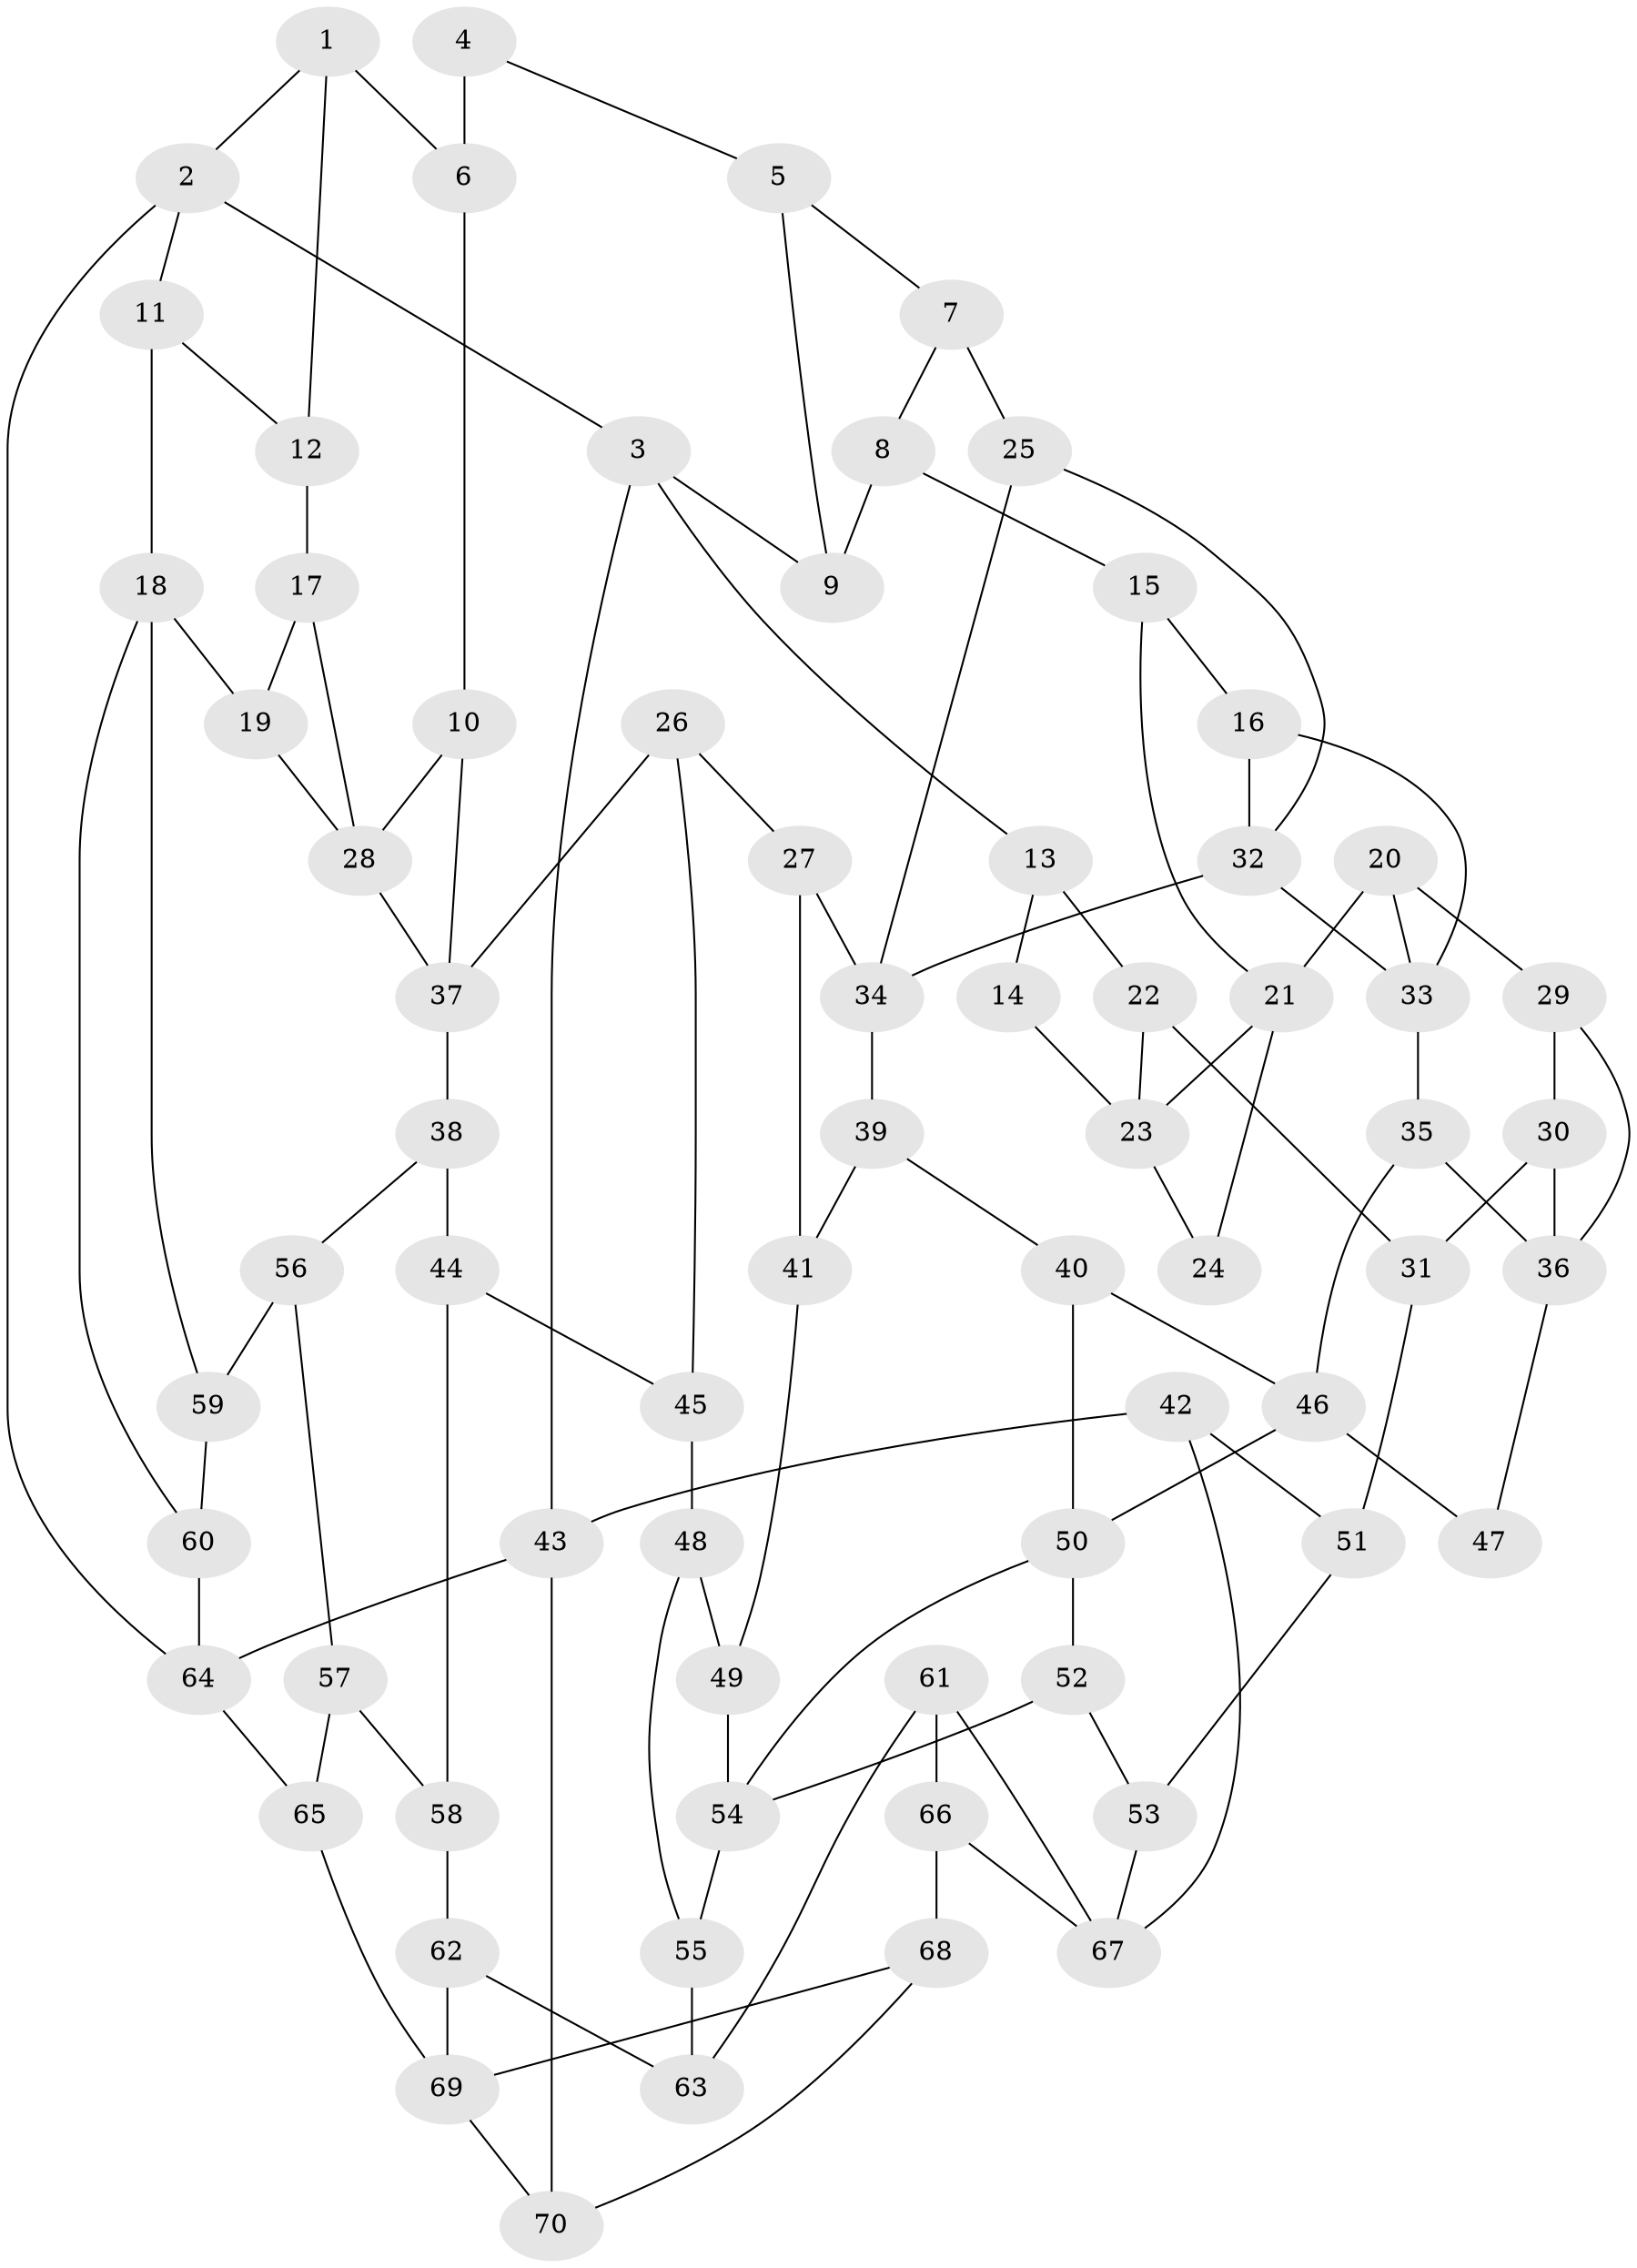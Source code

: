 // original degree distribution, {3: 0.05, 4: 0.24, 6: 0.28, 5: 0.43}
// Generated by graph-tools (version 1.1) at 2025/38/03/04/25 23:38:32]
// undirected, 70 vertices, 112 edges
graph export_dot {
  node [color=gray90,style=filled];
  1;
  2;
  3;
  4;
  5;
  6;
  7;
  8;
  9;
  10;
  11;
  12;
  13;
  14;
  15;
  16;
  17;
  18;
  19;
  20;
  21;
  22;
  23;
  24;
  25;
  26;
  27;
  28;
  29;
  30;
  31;
  32;
  33;
  34;
  35;
  36;
  37;
  38;
  39;
  40;
  41;
  42;
  43;
  44;
  45;
  46;
  47;
  48;
  49;
  50;
  51;
  52;
  53;
  54;
  55;
  56;
  57;
  58;
  59;
  60;
  61;
  62;
  63;
  64;
  65;
  66;
  67;
  68;
  69;
  70;
  1 -- 2 [weight=1.0];
  1 -- 6 [weight=1.0];
  1 -- 12 [weight=1.0];
  2 -- 3 [weight=1.0];
  2 -- 11 [weight=1.0];
  2 -- 64 [weight=1.0];
  3 -- 9 [weight=1.0];
  3 -- 13 [weight=1.0];
  3 -- 43 [weight=1.0];
  4 -- 5 [weight=1.0];
  4 -- 6 [weight=2.0];
  5 -- 7 [weight=1.0];
  5 -- 9 [weight=1.0];
  6 -- 10 [weight=1.0];
  7 -- 8 [weight=1.0];
  7 -- 25 [weight=2.0];
  8 -- 9 [weight=1.0];
  8 -- 15 [weight=1.0];
  10 -- 28 [weight=1.0];
  10 -- 37 [weight=1.0];
  11 -- 12 [weight=1.0];
  11 -- 18 [weight=1.0];
  12 -- 17 [weight=2.0];
  13 -- 14 [weight=1.0];
  13 -- 22 [weight=1.0];
  14 -- 23 [weight=1.0];
  15 -- 16 [weight=1.0];
  15 -- 21 [weight=1.0];
  16 -- 32 [weight=1.0];
  16 -- 33 [weight=1.0];
  17 -- 19 [weight=1.0];
  17 -- 28 [weight=1.0];
  18 -- 19 [weight=1.0];
  18 -- 59 [weight=1.0];
  18 -- 60 [weight=1.0];
  19 -- 28 [weight=1.0];
  20 -- 21 [weight=1.0];
  20 -- 29 [weight=1.0];
  20 -- 33 [weight=1.0];
  21 -- 23 [weight=1.0];
  21 -- 24 [weight=1.0];
  22 -- 23 [weight=1.0];
  22 -- 31 [weight=1.0];
  23 -- 24 [weight=1.0];
  25 -- 32 [weight=1.0];
  25 -- 34 [weight=1.0];
  26 -- 27 [weight=1.0];
  26 -- 37 [weight=1.0];
  26 -- 45 [weight=1.0];
  27 -- 34 [weight=1.0];
  27 -- 41 [weight=1.0];
  28 -- 37 [weight=1.0];
  29 -- 30 [weight=1.0];
  29 -- 36 [weight=1.0];
  30 -- 31 [weight=1.0];
  30 -- 36 [weight=1.0];
  31 -- 51 [weight=1.0];
  32 -- 33 [weight=1.0];
  32 -- 34 [weight=1.0];
  33 -- 35 [weight=1.0];
  34 -- 39 [weight=1.0];
  35 -- 36 [weight=1.0];
  35 -- 46 [weight=1.0];
  36 -- 47 [weight=1.0];
  37 -- 38 [weight=1.0];
  38 -- 44 [weight=1.0];
  38 -- 56 [weight=1.0];
  39 -- 40 [weight=1.0];
  39 -- 41 [weight=1.0];
  40 -- 46 [weight=1.0];
  40 -- 50 [weight=1.0];
  41 -- 49 [weight=1.0];
  42 -- 43 [weight=1.0];
  42 -- 51 [weight=1.0];
  42 -- 67 [weight=1.0];
  43 -- 64 [weight=1.0];
  43 -- 70 [weight=1.0];
  44 -- 45 [weight=1.0];
  44 -- 58 [weight=1.0];
  45 -- 48 [weight=1.0];
  46 -- 47 [weight=1.0];
  46 -- 50 [weight=1.0];
  48 -- 49 [weight=1.0];
  48 -- 55 [weight=1.0];
  49 -- 54 [weight=1.0];
  50 -- 52 [weight=1.0];
  50 -- 54 [weight=1.0];
  51 -- 53 [weight=1.0];
  52 -- 53 [weight=1.0];
  52 -- 54 [weight=1.0];
  53 -- 67 [weight=1.0];
  54 -- 55 [weight=1.0];
  55 -- 63 [weight=2.0];
  56 -- 57 [weight=1.0];
  56 -- 59 [weight=2.0];
  57 -- 58 [weight=1.0];
  57 -- 65 [weight=1.0];
  58 -- 62 [weight=1.0];
  59 -- 60 [weight=1.0];
  60 -- 64 [weight=1.0];
  61 -- 63 [weight=1.0];
  61 -- 66 [weight=1.0];
  61 -- 67 [weight=1.0];
  62 -- 63 [weight=1.0];
  62 -- 69 [weight=1.0];
  64 -- 65 [weight=1.0];
  65 -- 69 [weight=1.0];
  66 -- 67 [weight=1.0];
  66 -- 68 [weight=2.0];
  68 -- 69 [weight=1.0];
  68 -- 70 [weight=1.0];
  69 -- 70 [weight=1.0];
}

